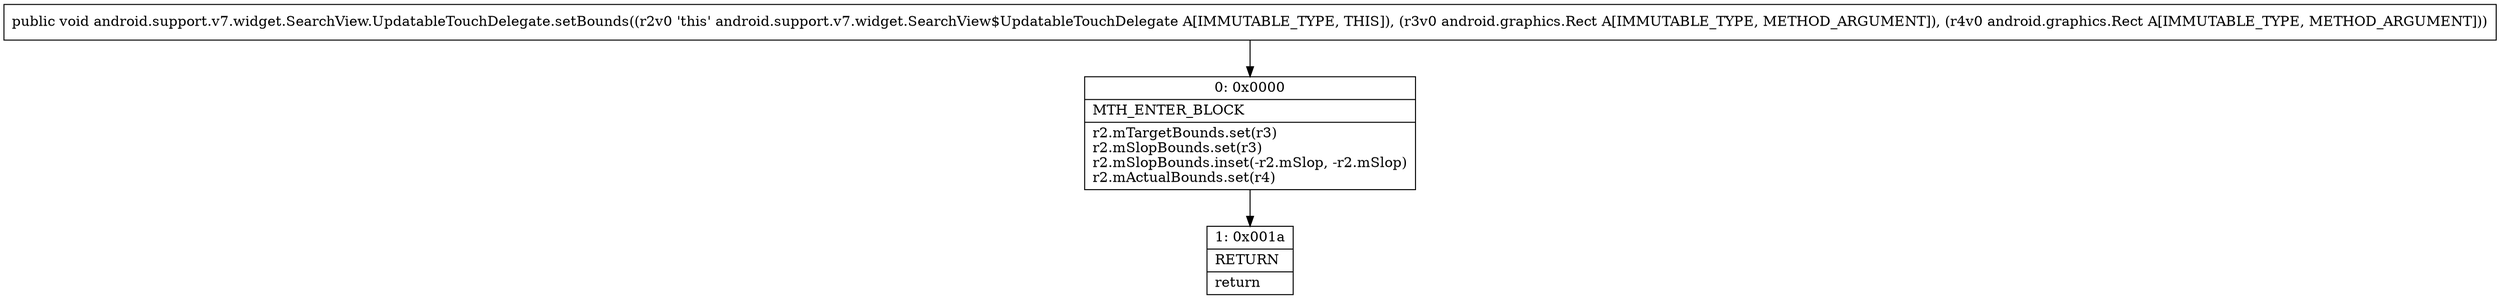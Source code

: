 digraph "CFG forandroid.support.v7.widget.SearchView.UpdatableTouchDelegate.setBounds(Landroid\/graphics\/Rect;Landroid\/graphics\/Rect;)V" {
Node_0 [shape=record,label="{0\:\ 0x0000|MTH_ENTER_BLOCK\l|r2.mTargetBounds.set(r3)\lr2.mSlopBounds.set(r3)\lr2.mSlopBounds.inset(\-r2.mSlop, \-r2.mSlop)\lr2.mActualBounds.set(r4)\l}"];
Node_1 [shape=record,label="{1\:\ 0x001a|RETURN\l|return\l}"];
MethodNode[shape=record,label="{public void android.support.v7.widget.SearchView.UpdatableTouchDelegate.setBounds((r2v0 'this' android.support.v7.widget.SearchView$UpdatableTouchDelegate A[IMMUTABLE_TYPE, THIS]), (r3v0 android.graphics.Rect A[IMMUTABLE_TYPE, METHOD_ARGUMENT]), (r4v0 android.graphics.Rect A[IMMUTABLE_TYPE, METHOD_ARGUMENT])) }"];
MethodNode -> Node_0;
Node_0 -> Node_1;
}

